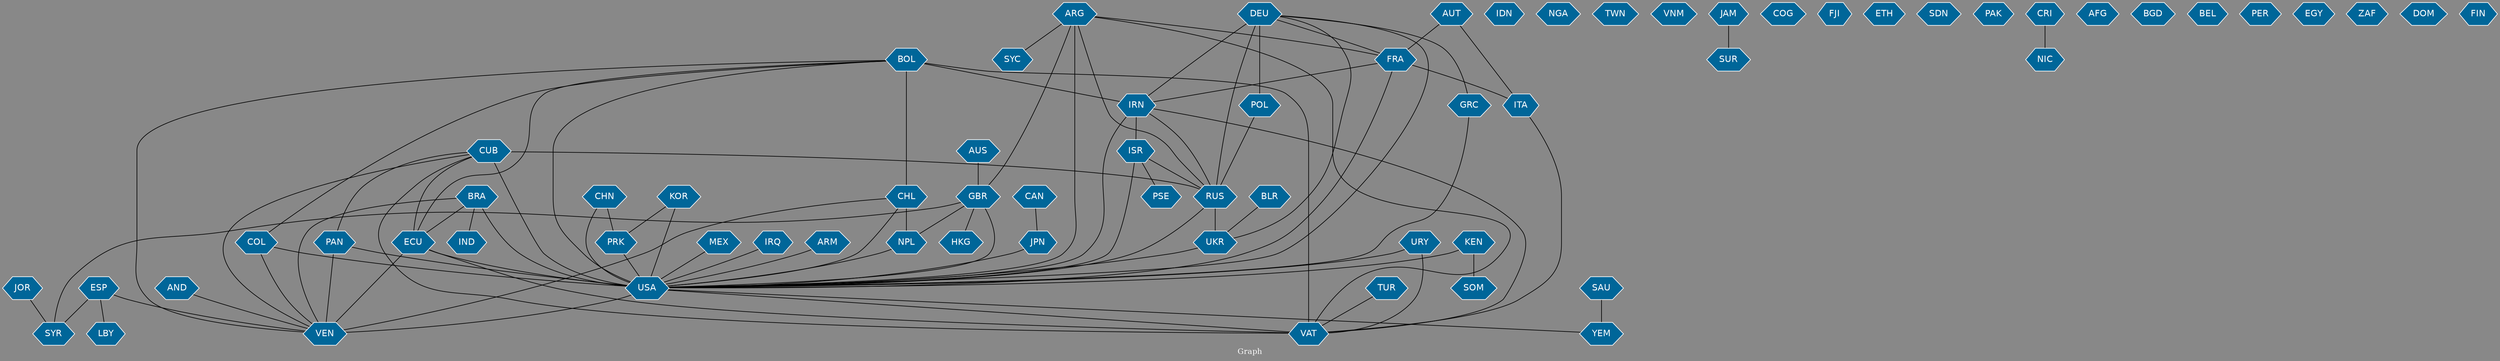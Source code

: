 // Countries together in item graph
graph {
	graph [bgcolor="#888888" fontcolor=white fontsize=12 label="Graph" outputorder=edgesfirst overlap=prism]
	node [color=white fillcolor="#006699" fontcolor=white fontname=Helvetica shape=hexagon style=filled]
	edge [arrowhead=open color=black fontcolor=white fontname=Courier fontsize=12]
		ITA [label=ITA]
		RUS [label=RUS]
		KEN [label=KEN]
		USA [label=USA]
		BOL [label=BOL]
		NPL [label=NPL]
		CHL [label=CHL]
		GRC [label=GRC]
		CUB [label=CUB]
		VEN [label=VEN]
		SYR [label=SYR]
		GBR [label=GBR]
		BRA [label=BRA]
		COL [label=COL]
		IRN [label=IRN]
		IND [label=IND]
		IDN [label=IDN]
		UKR [label=UKR]
		DEU [label=DEU]
		NGA [label=NGA]
		ARG [label=ARG]
		VAT [label=VAT]
		ECU [label=ECU]
		YEM [label=YEM]
		URY [label=URY]
		CHN [label=CHN]
		FRA [label=FRA]
		PAN [label=PAN]
		PSE [label=PSE]
		ISR [label=ISR]
		TWN [label=TWN]
		MEX [label=MEX]
		AUT [label=AUT]
		KOR [label=KOR]
		PRK [label=PRK]
		VNM [label=VNM]
		ESP [label=ESP]
		IRQ [label=IRQ]
		JAM [label=JAM]
		ARM [label=ARM]
		SOM [label=SOM]
		COG [label=COG]
		FJI [label=FJI]
		ETH [label=ETH]
		AUS [label=AUS]
		SAU [label=SAU]
		SDN [label=SDN]
		LBY [label=LBY]
		TUR [label=TUR]
		PAK [label=PAK]
		POL [label=POL]
		NIC [label=NIC]
		CRI [label=CRI]
		SUR [label=SUR]
		AFG [label=AFG]
		JPN [label=JPN]
		BGD [label=BGD]
		BEL [label=BEL]
		PER [label=PER]
		EGY [label=EGY]
		AND [label=AND]
		SYC [label=SYC]
		CAN [label=CAN]
		ZAF [label=ZAF]
		DOM [label=DOM]
		BLR [label=BLR]
		JOR [label=JOR]
		HKG [label=HKG]
		FIN [label=FIN]
			USA -- VAT [weight=1]
			CUB -- PAN [weight=4]
			FRA -- USA [weight=2]
			DEU -- POL [weight=2]
			SAU -- YEM [weight=3]
			ARG -- USA [weight=1]
			BRA -- ECU [weight=1]
			URY -- USA [weight=1]
			CUB -- ECU [weight=1]
			ARG -- RUS [weight=2]
			ARG -- VAT [weight=1]
			TUR -- VAT [weight=1]
			IRN -- ISR [weight=7]
			CHN -- PRK [weight=1]
			BOL -- ECU [weight=1]
			CAN -- JPN [weight=1]
			JOR -- SYR [weight=1]
			USA -- YEM [weight=1]
			PRK -- USA [weight=1]
			ECU -- USA [weight=1]
			JAM -- SUR [weight=1]
			CUB -- RUS [weight=1]
			KOR -- PRK [weight=2]
			DEU -- RUS [weight=2]
			JPN -- USA [weight=1]
			KOR -- USA [weight=3]
			CHN -- USA [weight=1]
			BOL -- COL [weight=1]
			GBR -- HKG [weight=1]
			COL -- VEN [weight=1]
			FRA -- IRN [weight=1]
			BLR -- UKR [weight=1]
			ARG -- FRA [weight=1]
			UKR -- USA [weight=1]
			ESP -- SYR [weight=1]
			ISR -- USA [weight=4]
			DEU -- GRC [weight=1]
			CUB -- VAT [weight=1]
			KEN -- SOM [weight=2]
			CHL -- USA [weight=1]
			PAN -- VEN [weight=3]
			ARG -- SYC [weight=1]
			BOL -- USA [weight=2]
			ECU -- VAT [weight=2]
			GBR -- SYR [weight=1]
			AUS -- GBR [weight=1]
			IRN -- VAT [weight=1]
			IRN -- RUS [weight=2]
			AUT -- ITA [weight=1]
			DEU -- FRA [weight=1]
			ISR -- PSE [weight=2]
			GBR -- NPL [weight=1]
			FRA -- ITA [weight=1]
			BOL -- IRN [weight=1]
			CHL -- NPL [weight=12]
			BOL -- VEN [weight=1]
			ESP -- VEN [weight=6]
			CHL -- VEN [weight=2]
			MEX -- USA [weight=1]
			AND -- VEN [weight=1]
			RUS -- UKR [weight=6]
			IRN -- USA [weight=9]
			GRC -- USA [weight=1]
			POL -- RUS [weight=2]
			GBR -- USA [weight=1]
			BRA -- USA [weight=1]
			ISR -- RUS [weight=1]
			CUB -- VEN [weight=6]
			DEU -- IRN [weight=3]
			DEU -- UKR [weight=1]
			AUT -- FRA [weight=1]
			BOL -- VAT [weight=3]
			IRQ -- USA [weight=1]
			ECU -- VEN [weight=1]
			ESP -- LBY [weight=1]
			ARG -- GBR [weight=3]
			KEN -- USA [weight=3]
			ARM -- USA [weight=1]
			URY -- VAT [weight=1]
			ITA -- VAT [weight=1]
			RUS -- USA [weight=3]
			DEU -- USA [weight=1]
			USA -- VEN [weight=13]
			CUB -- USA [weight=19]
			BRA -- VEN [weight=2]
			PAN -- USA [weight=5]
			COL -- USA [weight=1]
			BOL -- CHL [weight=3]
			NPL -- USA [weight=1]
			CRI -- NIC [weight=1]
			BRA -- IND [weight=2]
}